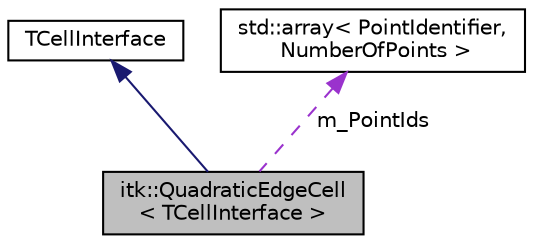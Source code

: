digraph "itk::QuadraticEdgeCell&lt; TCellInterface &gt;"
{
 // LATEX_PDF_SIZE
  edge [fontname="Helvetica",fontsize="10",labelfontname="Helvetica",labelfontsize="10"];
  node [fontname="Helvetica",fontsize="10",shape=record];
  Node1 [label="itk::QuadraticEdgeCell\l\< TCellInterface \>",height=0.2,width=0.4,color="black", fillcolor="grey75", style="filled", fontcolor="black",tooltip="Represents a second order line segment for a Mesh."];
  Node2 -> Node1 [dir="back",color="midnightblue",fontsize="10",style="solid",fontname="Helvetica"];
  Node2 [label="TCellInterface",height=0.2,width=0.4,color="black", fillcolor="white", style="filled",tooltip=" "];
  Node3 -> Node1 [dir="back",color="darkorchid3",fontsize="10",style="dashed",label=" m_PointIds" ,fontname="Helvetica"];
  Node3 [label="std::array\< PointIdentifier,\l NumberOfPoints \>",height=0.2,width=0.4,color="black", fillcolor="white", style="filled",tooltip=" "];
}

